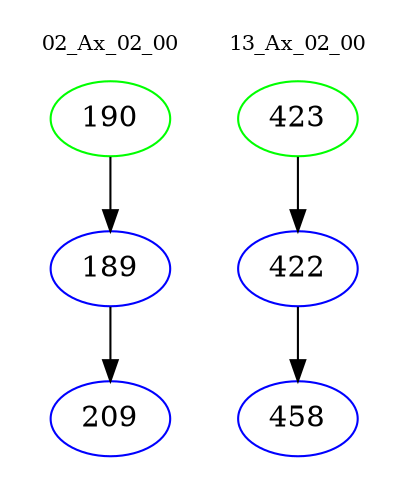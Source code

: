 digraph{
subgraph cluster_0 {
color = white
label = "02_Ax_02_00";
fontsize=10;
T0_190 [label="190", color="green"]
T0_190 -> T0_189 [color="black"]
T0_189 [label="189", color="blue"]
T0_189 -> T0_209 [color="black"]
T0_209 [label="209", color="blue"]
}
subgraph cluster_1 {
color = white
label = "13_Ax_02_00";
fontsize=10;
T1_423 [label="423", color="green"]
T1_423 -> T1_422 [color="black"]
T1_422 [label="422", color="blue"]
T1_422 -> T1_458 [color="black"]
T1_458 [label="458", color="blue"]
}
}
